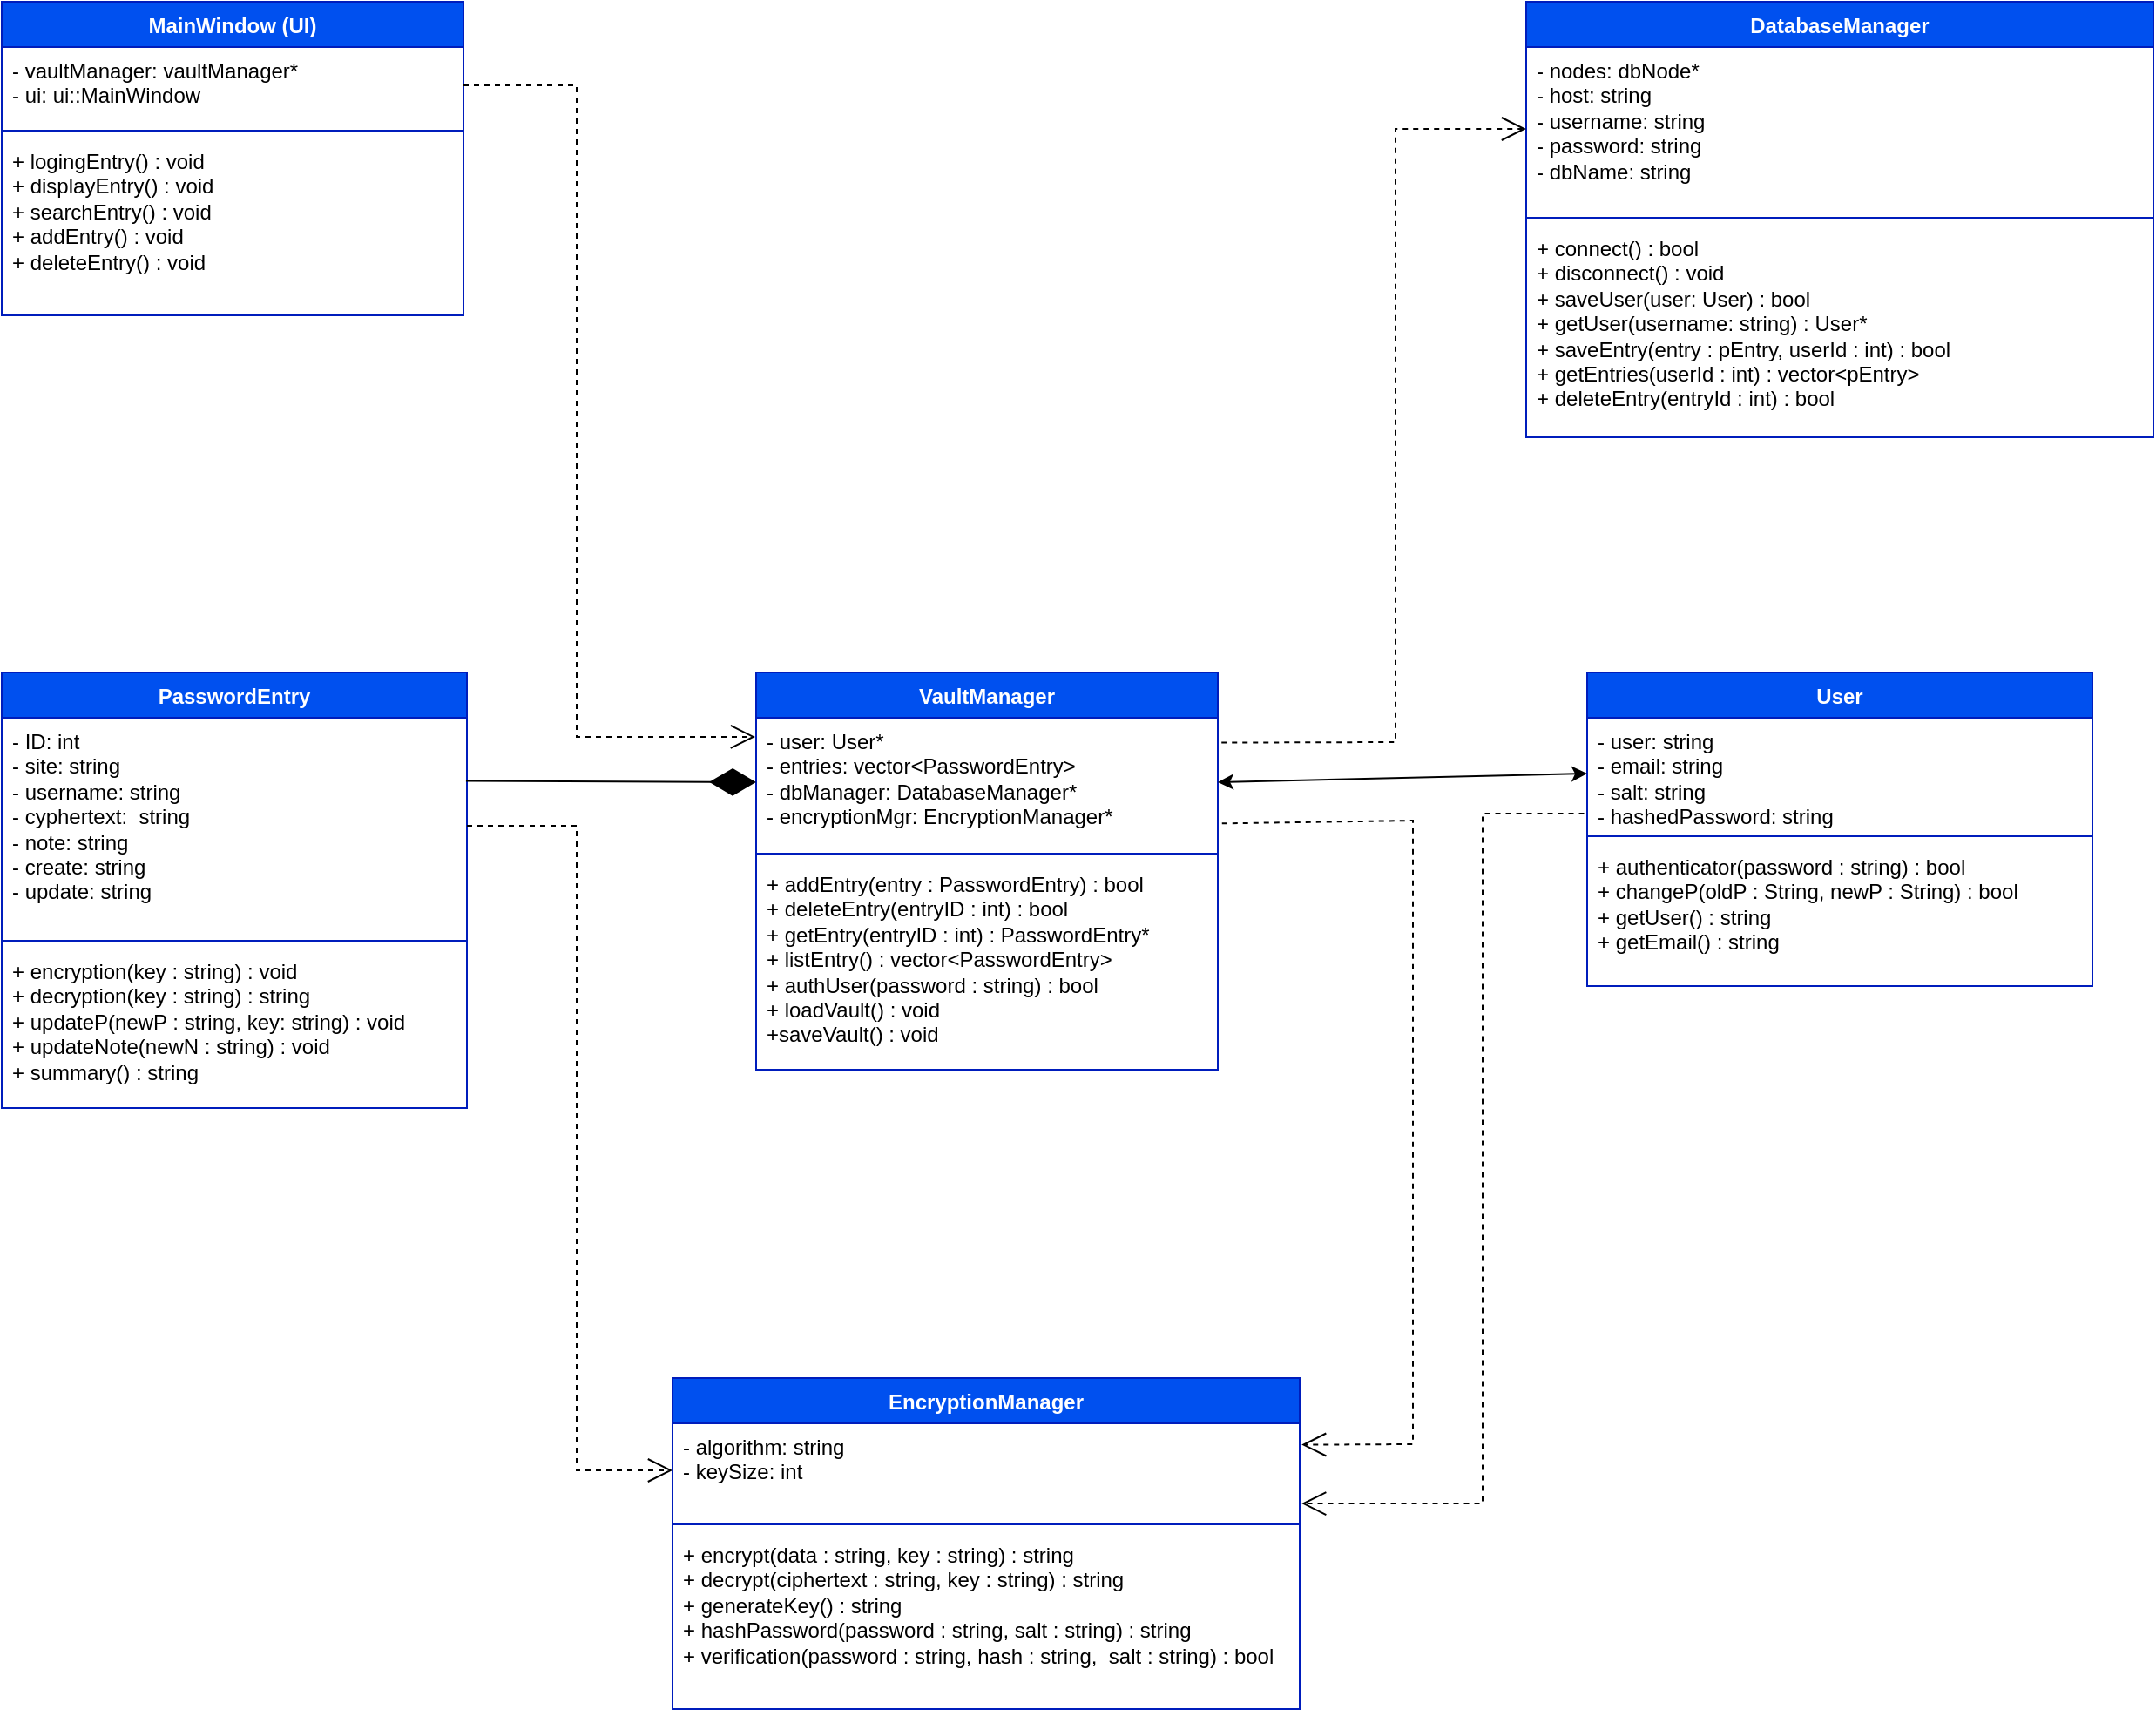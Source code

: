 <mxfile version="28.2.5">
  <diagram name="Page-1" id="_tRE6HCRzusyWsLh6r1e">
    <mxGraphModel dx="1970" dy="1251" grid="1" gridSize="10" guides="1" tooltips="1" connect="1" arrows="1" fold="1" page="1" pageScale="1" pageWidth="850" pageHeight="1100" math="0" shadow="0">
      <root>
        <mxCell id="0" />
        <mxCell id="1" parent="0" />
        <mxCell id="9dAQjAFSqnwz1QpxDqAc-3" value="MainWindow (UI)" style="swimlane;fontStyle=1;align=center;verticalAlign=top;childLayout=stackLayout;horizontal=1;startSize=26;horizontalStack=0;resizeParent=1;resizeParentMax=0;resizeLast=0;collapsible=1;marginBottom=0;whiteSpace=wrap;html=1;fillColor=#0050ef;fontColor=#ffffff;strokeColor=#001DBC;" parent="1" vertex="1">
          <mxGeometry x="-140" y="40" width="265" height="180" as="geometry" />
        </mxCell>
        <mxCell id="9dAQjAFSqnwz1QpxDqAc-4" value="- vaultManager: vaultManager*&lt;div&gt;- ui: ui::MainWindow&lt;/div&gt;" style="text;strokeColor=none;fillColor=none;align=left;verticalAlign=top;spacingLeft=4;spacingRight=4;overflow=hidden;rotatable=0;points=[[0,0.5],[1,0.5]];portConstraint=eastwest;whiteSpace=wrap;html=1;" parent="9dAQjAFSqnwz1QpxDqAc-3" vertex="1">
          <mxGeometry y="26" width="265" height="44" as="geometry" />
        </mxCell>
        <mxCell id="9dAQjAFSqnwz1QpxDqAc-5" value="" style="line;strokeWidth=1;fillColor=none;align=left;verticalAlign=middle;spacingTop=-1;spacingLeft=3;spacingRight=3;rotatable=0;labelPosition=right;points=[];portConstraint=eastwest;strokeColor=inherit;" parent="9dAQjAFSqnwz1QpxDqAc-3" vertex="1">
          <mxGeometry y="70" width="265" height="8" as="geometry" />
        </mxCell>
        <mxCell id="9dAQjAFSqnwz1QpxDqAc-6" value="+ logingEntry() : void&lt;div&gt;+ displayEntry() : void&lt;div&gt;+ searchEntry() : void&lt;/div&gt;&lt;div&gt;+ addEntry() : void&lt;br&gt;&lt;div&gt;+ deleteEntry() : void&lt;/div&gt;&lt;/div&gt;&lt;/div&gt;" style="text;strokeColor=none;fillColor=none;align=left;verticalAlign=top;spacingLeft=4;spacingRight=4;overflow=hidden;rotatable=0;points=[[0,0.5],[1,0.5]];portConstraint=eastwest;whiteSpace=wrap;html=1;" parent="9dAQjAFSqnwz1QpxDqAc-3" vertex="1">
          <mxGeometry y="78" width="265" height="102" as="geometry" />
        </mxCell>
        <mxCell id="9dAQjAFSqnwz1QpxDqAc-7" value="VaultManager" style="swimlane;fontStyle=1;align=center;verticalAlign=top;childLayout=stackLayout;horizontal=1;startSize=26;horizontalStack=0;resizeParent=1;resizeParentMax=0;resizeLast=0;collapsible=1;marginBottom=0;whiteSpace=wrap;html=1;fillColor=#0050ef;fontColor=#ffffff;strokeColor=#001DBC;" parent="1" vertex="1">
          <mxGeometry x="293" y="425" width="265" height="228" as="geometry" />
        </mxCell>
        <mxCell id="9dAQjAFSqnwz1QpxDqAc-8" value="- user: User*&lt;div&gt;- entries: vector&amp;lt;PasswordEntry&amp;gt;&lt;/div&gt;&lt;div&gt;- dbManager: DatabaseManager*&lt;/div&gt;&lt;div&gt;- encryptionMgr: EncryptionManager*&lt;/div&gt;" style="text;strokeColor=none;fillColor=none;align=left;verticalAlign=top;spacingLeft=4;spacingRight=4;overflow=hidden;rotatable=0;points=[[0,0.5],[1,0.5]];portConstraint=eastwest;whiteSpace=wrap;html=1;" parent="9dAQjAFSqnwz1QpxDqAc-7" vertex="1">
          <mxGeometry y="26" width="265" height="74" as="geometry" />
        </mxCell>
        <mxCell id="9dAQjAFSqnwz1QpxDqAc-9" value="" style="line;strokeWidth=1;fillColor=none;align=left;verticalAlign=middle;spacingTop=-1;spacingLeft=3;spacingRight=3;rotatable=0;labelPosition=right;points=[];portConstraint=eastwest;strokeColor=inherit;" parent="9dAQjAFSqnwz1QpxDqAc-7" vertex="1">
          <mxGeometry y="100" width="265" height="8" as="geometry" />
        </mxCell>
        <mxCell id="9dAQjAFSqnwz1QpxDqAc-10" value="+ addEntry(entry : PasswordEntry) : bool&lt;div&gt;+ deleteEntry(entryID : int) : bool&lt;/div&gt;&lt;div&gt;+ getEntry(entryID : int) : PasswordEntry*&lt;/div&gt;&lt;div&gt;+ listEntry() : vector&amp;lt;PasswordEntry&amp;gt;&lt;/div&gt;&lt;div&gt;+ authUser(password : string) : bool&lt;/div&gt;&lt;div&gt;+ loadVault() : void&lt;/div&gt;&lt;div&gt;+saveVault() : void&lt;/div&gt;" style="text;strokeColor=none;fillColor=none;align=left;verticalAlign=top;spacingLeft=4;spacingRight=4;overflow=hidden;rotatable=0;points=[[0,0.5],[1,0.5]];portConstraint=eastwest;whiteSpace=wrap;html=1;" parent="9dAQjAFSqnwz1QpxDqAc-7" vertex="1">
          <mxGeometry y="108" width="265" height="120" as="geometry" />
        </mxCell>
        <mxCell id="9dAQjAFSqnwz1QpxDqAc-12" value="User" style="swimlane;fontStyle=1;align=center;verticalAlign=top;childLayout=stackLayout;horizontal=1;startSize=26;horizontalStack=0;resizeParent=1;resizeParentMax=0;resizeLast=0;collapsible=1;marginBottom=0;whiteSpace=wrap;html=1;fillColor=#0050ef;fontColor=#ffffff;strokeColor=#001DBC;" parent="1" vertex="1">
          <mxGeometry x="770" y="425" width="290" height="180" as="geometry" />
        </mxCell>
        <mxCell id="9dAQjAFSqnwz1QpxDqAc-13" value="- user: string&lt;div&gt;- email: string&lt;/div&gt;&lt;div&gt;- salt: string&lt;/div&gt;&lt;div&gt;- hashedPassword: string&lt;/div&gt;" style="text;strokeColor=none;fillColor=none;align=left;verticalAlign=top;spacingLeft=4;spacingRight=4;overflow=hidden;rotatable=0;points=[[0,0.5],[1,0.5]];portConstraint=eastwest;whiteSpace=wrap;html=1;" parent="9dAQjAFSqnwz1QpxDqAc-12" vertex="1">
          <mxGeometry y="26" width="290" height="64" as="geometry" />
        </mxCell>
        <mxCell id="9dAQjAFSqnwz1QpxDqAc-14" value="" style="line;strokeWidth=1;fillColor=none;align=left;verticalAlign=middle;spacingTop=-1;spacingLeft=3;spacingRight=3;rotatable=0;labelPosition=right;points=[];portConstraint=eastwest;strokeColor=inherit;" parent="9dAQjAFSqnwz1QpxDqAc-12" vertex="1">
          <mxGeometry y="90" width="290" height="8" as="geometry" />
        </mxCell>
        <mxCell id="9dAQjAFSqnwz1QpxDqAc-15" value="+ authenticator(password : string) : bool&lt;div&gt;+ changeP(oldP : String, newP : String) : bool&lt;/div&gt;&lt;div&gt;+ getUser() : string&lt;/div&gt;&lt;div&gt;+ getEmail() : string&lt;/div&gt;" style="text;strokeColor=none;fillColor=none;align=left;verticalAlign=top;spacingLeft=4;spacingRight=4;overflow=hidden;rotatable=0;points=[[0,0.5],[1,0.5]];portConstraint=eastwest;whiteSpace=wrap;html=1;" parent="9dAQjAFSqnwz1QpxDqAc-12" vertex="1">
          <mxGeometry y="98" width="290" height="82" as="geometry" />
        </mxCell>
        <mxCell id="9dAQjAFSqnwz1QpxDqAc-23" value="PasswordEntry" style="swimlane;fontStyle=1;align=center;verticalAlign=top;childLayout=stackLayout;horizontal=1;startSize=26;horizontalStack=0;resizeParent=1;resizeParentMax=0;resizeLast=0;collapsible=1;marginBottom=0;whiteSpace=wrap;html=1;fillColor=#0050ef;fontColor=#ffffff;strokeColor=#001DBC;" parent="1" vertex="1">
          <mxGeometry x="-140" y="425" width="267" height="250" as="geometry" />
        </mxCell>
        <mxCell id="9dAQjAFSqnwz1QpxDqAc-24" value="- ID: int&lt;div&gt;- site: string&lt;/div&gt;&lt;div&gt;- username: string&lt;/div&gt;&lt;div&gt;- cyphertext:&amp;nbsp; string&lt;/div&gt;&lt;div&gt;- note: string&lt;/div&gt;&lt;div&gt;- create: string&lt;/div&gt;&lt;div&gt;- update: string&lt;/div&gt;" style="text;strokeColor=none;fillColor=none;align=left;verticalAlign=top;spacingLeft=4;spacingRight=4;overflow=hidden;rotatable=0;points=[[0,0.5],[1,0.5]];portConstraint=eastwest;whiteSpace=wrap;html=1;" parent="9dAQjAFSqnwz1QpxDqAc-23" vertex="1">
          <mxGeometry y="26" width="267" height="124" as="geometry" />
        </mxCell>
        <mxCell id="9dAQjAFSqnwz1QpxDqAc-25" value="" style="line;strokeWidth=1;fillColor=none;align=left;verticalAlign=middle;spacingTop=-1;spacingLeft=3;spacingRight=3;rotatable=0;labelPosition=right;points=[];portConstraint=eastwest;strokeColor=inherit;" parent="9dAQjAFSqnwz1QpxDqAc-23" vertex="1">
          <mxGeometry y="150" width="267" height="8" as="geometry" />
        </mxCell>
        <mxCell id="9dAQjAFSqnwz1QpxDqAc-26" value="+ encryption(key : string) : void&lt;div&gt;+ decryption(key : string) : string&lt;/div&gt;&lt;div&gt;+ updateP(newP : string, key: string) : void&lt;/div&gt;&lt;div&gt;+ updateNote(newN : string) : void&lt;/div&gt;&lt;div&gt;+ summary() : string&lt;/div&gt;" style="text;strokeColor=none;fillColor=none;align=left;verticalAlign=top;spacingLeft=4;spacingRight=4;overflow=hidden;rotatable=0;points=[[0,0.5],[1,0.5]];portConstraint=eastwest;whiteSpace=wrap;html=1;" parent="9dAQjAFSqnwz1QpxDqAc-23" vertex="1">
          <mxGeometry y="158" width="267" height="92" as="geometry" />
        </mxCell>
        <mxCell id="BzGb4rZDwtQcp1_mZq3Z-2" value="EncryptionManager" style="swimlane;fontStyle=1;align=center;verticalAlign=top;childLayout=stackLayout;horizontal=1;startSize=26;horizontalStack=0;resizeParent=1;resizeParentMax=0;resizeLast=0;collapsible=1;marginBottom=0;whiteSpace=wrap;html=1;fillColor=#0050ef;fontColor=#ffffff;strokeColor=#001DBC;" vertex="1" parent="1">
          <mxGeometry x="245" y="830" width="360" height="190" as="geometry" />
        </mxCell>
        <mxCell id="BzGb4rZDwtQcp1_mZq3Z-3" value="- algorithm: string&lt;div&gt;- keySize: int&lt;/div&gt;" style="text;strokeColor=none;fillColor=none;align=left;verticalAlign=top;spacingLeft=4;spacingRight=4;overflow=hidden;rotatable=0;points=[[0,0.5],[1,0.5]];portConstraint=eastwest;whiteSpace=wrap;html=1;" vertex="1" parent="BzGb4rZDwtQcp1_mZq3Z-2">
          <mxGeometry y="26" width="360" height="54" as="geometry" />
        </mxCell>
        <mxCell id="BzGb4rZDwtQcp1_mZq3Z-4" value="" style="line;strokeWidth=1;fillColor=none;align=left;verticalAlign=middle;spacingTop=-1;spacingLeft=3;spacingRight=3;rotatable=0;labelPosition=right;points=[];portConstraint=eastwest;strokeColor=inherit;" vertex="1" parent="BzGb4rZDwtQcp1_mZq3Z-2">
          <mxGeometry y="80" width="360" height="8" as="geometry" />
        </mxCell>
        <mxCell id="BzGb4rZDwtQcp1_mZq3Z-5" value="+ encrypt(data : string, key : string) : string&lt;div&gt;+ decrypt(ciphertext : string, key : string) : string&lt;/div&gt;&lt;div&gt;+ generateKey() : string&lt;/div&gt;&lt;div&gt;+ hashPassword(password : string, salt : string) : string&lt;/div&gt;&lt;div&gt;+ verification(password : string, hash : string,&amp;nbsp; salt : string) : bool&lt;/div&gt;&lt;div&gt;&lt;br&gt;&lt;/div&gt;" style="text;strokeColor=none;fillColor=none;align=left;verticalAlign=top;spacingLeft=4;spacingRight=4;overflow=hidden;rotatable=0;points=[[0,0.5],[1,0.5]];portConstraint=eastwest;whiteSpace=wrap;html=1;" vertex="1" parent="BzGb4rZDwtQcp1_mZq3Z-2">
          <mxGeometry y="88" width="360" height="102" as="geometry" />
        </mxCell>
        <mxCell id="BzGb4rZDwtQcp1_mZq3Z-7" value="DatabaseManager&lt;div&gt;&lt;br&gt;&lt;/div&gt;" style="swimlane;fontStyle=1;align=center;verticalAlign=top;childLayout=stackLayout;horizontal=1;startSize=26;horizontalStack=0;resizeParent=1;resizeParentMax=0;resizeLast=0;collapsible=1;marginBottom=0;whiteSpace=wrap;html=1;fillColor=#0050ef;fontColor=#ffffff;strokeColor=#001DBC;" vertex="1" parent="1">
          <mxGeometry x="735" y="40" width="360" height="250" as="geometry" />
        </mxCell>
        <mxCell id="BzGb4rZDwtQcp1_mZq3Z-8" value="- nodes: dbNode*&lt;div&gt;- host: string&lt;/div&gt;&lt;div&gt;- username: string&lt;/div&gt;&lt;div&gt;- password: string&lt;/div&gt;&lt;div&gt;- dbName: string&lt;/div&gt;" style="text;strokeColor=none;fillColor=none;align=left;verticalAlign=top;spacingLeft=4;spacingRight=4;overflow=hidden;rotatable=0;points=[[0,0.5],[1,0.5]];portConstraint=eastwest;whiteSpace=wrap;html=1;" vertex="1" parent="BzGb4rZDwtQcp1_mZq3Z-7">
          <mxGeometry y="26" width="360" height="94" as="geometry" />
        </mxCell>
        <mxCell id="BzGb4rZDwtQcp1_mZq3Z-9" value="" style="line;strokeWidth=1;fillColor=none;align=left;verticalAlign=middle;spacingTop=-1;spacingLeft=3;spacingRight=3;rotatable=0;labelPosition=right;points=[];portConstraint=eastwest;strokeColor=inherit;" vertex="1" parent="BzGb4rZDwtQcp1_mZq3Z-7">
          <mxGeometry y="120" width="360" height="8" as="geometry" />
        </mxCell>
        <mxCell id="BzGb4rZDwtQcp1_mZq3Z-10" value="&lt;div&gt;+ connect() : bool&lt;/div&gt;&lt;div&gt;+ disconnect() : void&lt;/div&gt;&lt;div&gt;+ saveUser(user: User) : bool&lt;/div&gt;&lt;div&gt;+ getUser(username: string) : User*&lt;/div&gt;&lt;div&gt;+ saveEntry(entry : pEntry, userId : int) : bool&lt;/div&gt;&lt;div&gt;+ getEntries(userId : int) : vector&amp;lt;pEntry&amp;gt;&lt;/div&gt;&lt;div&gt;+ deleteEntry(entryId : int) : bool&lt;/div&gt;" style="text;strokeColor=none;fillColor=none;align=left;verticalAlign=top;spacingLeft=4;spacingRight=4;overflow=hidden;rotatable=0;points=[[0,0.5],[1,0.5]];portConstraint=eastwest;whiteSpace=wrap;html=1;" vertex="1" parent="BzGb4rZDwtQcp1_mZq3Z-7">
          <mxGeometry y="128" width="360" height="122" as="geometry" />
        </mxCell>
        <mxCell id="BzGb4rZDwtQcp1_mZq3Z-12" value="" style="endArrow=open;endSize=12;dashed=1;html=1;rounded=0;exitX=1;exitY=0.5;exitDx=0;exitDy=0;entryX=-0.002;entryY=0.148;entryDx=0;entryDy=0;entryPerimeter=0;" edge="1" parent="1" source="9dAQjAFSqnwz1QpxDqAc-4" target="9dAQjAFSqnwz1QpxDqAc-8">
          <mxGeometry width="160" relative="1" as="geometry">
            <mxPoint x="370" y="450" as="sourcePoint" />
            <mxPoint x="310" y="210" as="targetPoint" />
            <Array as="points">
              <mxPoint x="190" y="88" />
              <mxPoint x="190" y="462" />
            </Array>
          </mxGeometry>
        </mxCell>
        <mxCell id="BzGb4rZDwtQcp1_mZq3Z-13" value="" style="endArrow=classic;startArrow=classic;html=1;rounded=0;entryX=0;entryY=0.5;entryDx=0;entryDy=0;exitX=1;exitY=0.5;exitDx=0;exitDy=0;" edge="1" parent="1" source="9dAQjAFSqnwz1QpxDqAc-8" target="9dAQjAFSqnwz1QpxDqAc-13">
          <mxGeometry width="50" height="50" relative="1" as="geometry">
            <mxPoint x="640" y="420" as="sourcePoint" />
            <mxPoint x="690" y="370" as="targetPoint" />
          </mxGeometry>
        </mxCell>
        <mxCell id="BzGb4rZDwtQcp1_mZq3Z-14" value="" style="endArrow=diamondThin;endFill=1;endSize=24;html=1;rounded=0;entryX=0;entryY=0.5;entryDx=0;entryDy=0;exitX=0.998;exitY=0.292;exitDx=0;exitDy=0;exitPerimeter=0;" edge="1" parent="1" source="9dAQjAFSqnwz1QpxDqAc-24" target="9dAQjAFSqnwz1QpxDqAc-8">
          <mxGeometry width="160" relative="1" as="geometry">
            <mxPoint x="40" y="480" as="sourcePoint" />
            <mxPoint x="200" y="480" as="targetPoint" />
          </mxGeometry>
        </mxCell>
        <mxCell id="BzGb4rZDwtQcp1_mZq3Z-15" value="" style="endArrow=open;endSize=12;dashed=1;html=1;rounded=0;entryX=0;entryY=0.5;entryDx=0;entryDy=0;exitX=1.008;exitY=0.193;exitDx=0;exitDy=0;exitPerimeter=0;" edge="1" parent="1" source="9dAQjAFSqnwz1QpxDqAc-8" target="BzGb4rZDwtQcp1_mZq3Z-8">
          <mxGeometry width="160" relative="1" as="geometry">
            <mxPoint x="650" y="390" as="sourcePoint" />
            <mxPoint x="720" y="310" as="targetPoint" />
            <Array as="points">
              <mxPoint x="660" y="465" />
              <mxPoint x="660" y="113" />
            </Array>
          </mxGeometry>
        </mxCell>
        <mxCell id="BzGb4rZDwtQcp1_mZq3Z-16" value="" style="endArrow=open;endSize=12;dashed=1;html=1;rounded=0;exitX=1.009;exitY=0.82;exitDx=0;exitDy=0;exitPerimeter=0;entryX=1.003;entryY=0.228;entryDx=0;entryDy=0;entryPerimeter=0;" edge="1" parent="1" source="9dAQjAFSqnwz1QpxDqAc-8" target="BzGb4rZDwtQcp1_mZq3Z-3">
          <mxGeometry width="160" relative="1" as="geometry">
            <mxPoint x="500" y="690" as="sourcePoint" />
            <mxPoint x="660" y="690" as="targetPoint" />
            <Array as="points">
              <mxPoint x="670" y="510" />
              <mxPoint x="670" y="868" />
            </Array>
          </mxGeometry>
        </mxCell>
        <mxCell id="BzGb4rZDwtQcp1_mZq3Z-17" value="" style="endArrow=open;endSize=12;dashed=1;html=1;rounded=0;exitX=-0.006;exitY=0.859;exitDx=0;exitDy=0;exitPerimeter=0;entryX=1.003;entryY=0.853;entryDx=0;entryDy=0;entryPerimeter=0;" edge="1" parent="1" source="9dAQjAFSqnwz1QpxDqAc-13" target="BzGb4rZDwtQcp1_mZq3Z-3">
          <mxGeometry width="160" relative="1" as="geometry">
            <mxPoint x="740" y="740" as="sourcePoint" />
            <mxPoint x="900" y="740" as="targetPoint" />
            <Array as="points">
              <mxPoint x="710" y="506" />
              <mxPoint x="710" y="902" />
            </Array>
          </mxGeometry>
        </mxCell>
        <mxCell id="BzGb4rZDwtQcp1_mZq3Z-18" value="" style="endArrow=open;endSize=12;dashed=1;html=1;rounded=0;exitX=1;exitY=0.5;exitDx=0;exitDy=0;entryX=0;entryY=0.5;entryDx=0;entryDy=0;" edge="1" parent="1" source="9dAQjAFSqnwz1QpxDqAc-24" target="BzGb4rZDwtQcp1_mZq3Z-3">
          <mxGeometry width="160" relative="1" as="geometry">
            <mxPoint x="180" y="740" as="sourcePoint" />
            <mxPoint x="340" y="740" as="targetPoint" />
            <Array as="points">
              <mxPoint x="190" y="513" />
              <mxPoint x="190" y="883" />
            </Array>
          </mxGeometry>
        </mxCell>
      </root>
    </mxGraphModel>
  </diagram>
</mxfile>
